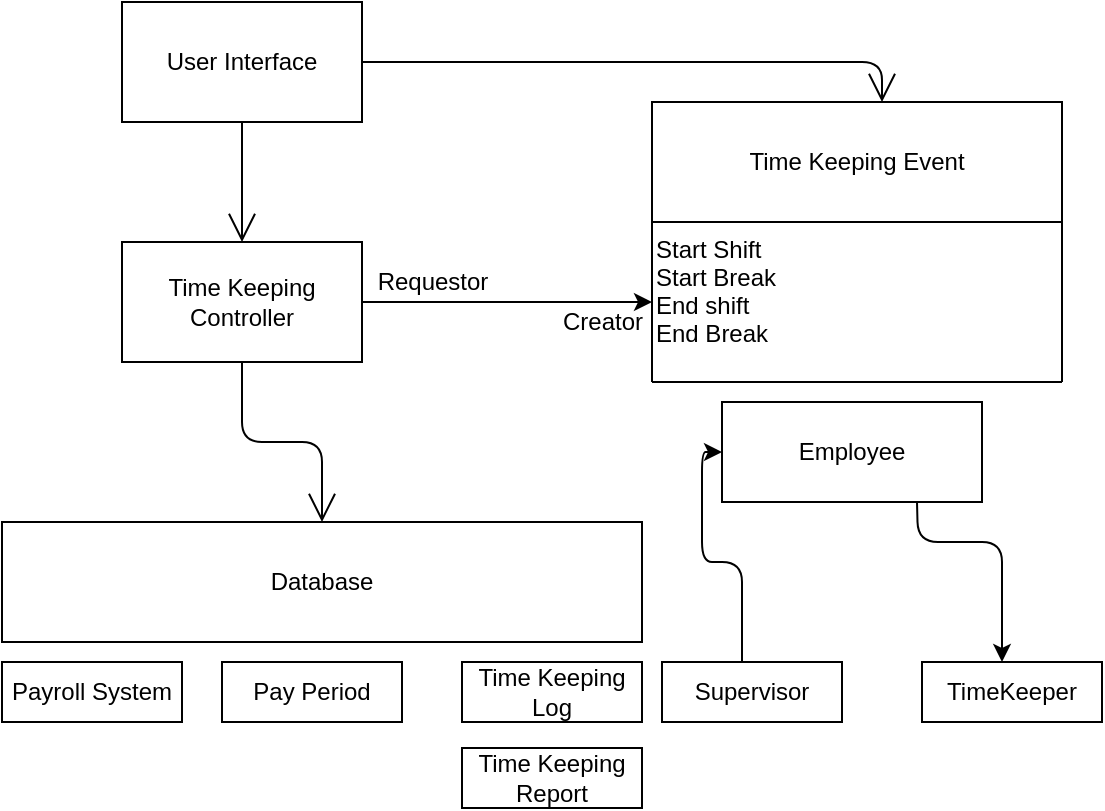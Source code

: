 <mxfile version="13.5.9" type="github">
  <diagram name="Page-1" id="e7e014a7-5840-1c2e-5031-d8a46d1fe8dd">
    <mxGraphModel dx="868" dy="401" grid="1" gridSize="10" guides="1" tooltips="1" connect="1" arrows="1" fold="1" page="1" pageScale="1" pageWidth="1169" pageHeight="826" background="#ffffff" math="0" shadow="0">
      <root>
        <mxCell id="0" />
        <mxCell id="1" parent="0" />
        <mxCell id="tegLDQ7x4PN-cwUTBF5U-41" value="User Interface" style="rounded=0;whiteSpace=wrap;html=1;" vertex="1" parent="1">
          <mxGeometry x="200" y="40" width="120" height="60" as="geometry" />
        </mxCell>
        <mxCell id="tegLDQ7x4PN-cwUTBF5U-42" value="Time Keeping Controller" style="rounded=0;whiteSpace=wrap;html=1;" vertex="1" parent="1">
          <mxGeometry x="200" y="160" width="120" height="60" as="geometry" />
        </mxCell>
        <mxCell id="tegLDQ7x4PN-cwUTBF5U-44" value="Time Keeping Event" style="rounded=0;whiteSpace=wrap;html=1;" vertex="1" parent="1">
          <mxGeometry x="465" y="90" width="205" height="60" as="geometry" />
        </mxCell>
        <mxCell id="tegLDQ7x4PN-cwUTBF5U-45" value="" style="endArrow=none;html=1;exitX=1;exitY=0.5;exitDx=0;exitDy=0;entryX=0.561;entryY=-0.033;entryDx=0;entryDy=0;entryPerimeter=0;" edge="1" parent="1" source="tegLDQ7x4PN-cwUTBF5U-41" target="tegLDQ7x4PN-cwUTBF5U-44">
          <mxGeometry width="50" height="50" relative="1" as="geometry">
            <mxPoint x="415" y="120" as="sourcePoint" />
            <mxPoint x="465" y="70" as="targetPoint" />
            <Array as="points">
              <mxPoint x="580" y="70" />
            </Array>
          </mxGeometry>
        </mxCell>
        <mxCell id="tegLDQ7x4PN-cwUTBF5U-46" value="Start Shift&#xa;Start Break&#xa;End shift&#xa;End Break" style="swimlane;fontStyle=0;align=left;verticalAlign=top;childLayout=stackLayout;horizontal=1;startSize=80;horizontalStack=0;resizeParent=1;resizeParentMax=0;resizeLast=0;collapsible=1;marginBottom=0;" vertex="1" parent="1">
          <mxGeometry x="465" y="150" width="205" height="80" as="geometry" />
        </mxCell>
        <mxCell id="tegLDQ7x4PN-cwUTBF5U-52" value="" style="endArrow=open;endFill=1;endSize=12;html=1;" edge="1" parent="1" target="tegLDQ7x4PN-cwUTBF5U-42">
          <mxGeometry width="160" relative="1" as="geometry">
            <mxPoint x="260" y="100" as="sourcePoint" />
            <mxPoint x="420" y="100" as="targetPoint" />
          </mxGeometry>
        </mxCell>
        <mxCell id="tegLDQ7x4PN-cwUTBF5U-53" value="" style="endArrow=open;endFill=1;endSize=12;html=1;" edge="1" parent="1">
          <mxGeometry width="160" relative="1" as="geometry">
            <mxPoint x="580" y="80" as="sourcePoint" />
            <mxPoint x="580" y="90" as="targetPoint" />
          </mxGeometry>
        </mxCell>
        <mxCell id="tegLDQ7x4PN-cwUTBF5U-54" value="" style="endArrow=open;endFill=1;endSize=12;html=1;exitX=0.5;exitY=1;exitDx=0;exitDy=0;" edge="1" parent="1" source="tegLDQ7x4PN-cwUTBF5U-42" target="tegLDQ7x4PN-cwUTBF5U-55">
          <mxGeometry width="160" relative="1" as="geometry">
            <mxPoint x="250" y="270" as="sourcePoint" />
            <mxPoint x="300" y="330" as="targetPoint" />
            <Array as="points">
              <mxPoint x="260" y="260" />
              <mxPoint x="300" y="260" />
            </Array>
          </mxGeometry>
        </mxCell>
        <mxCell id="tegLDQ7x4PN-cwUTBF5U-55" value="Database" style="rounded=0;whiteSpace=wrap;html=1;" vertex="1" parent="1">
          <mxGeometry x="140" y="300" width="320" height="60" as="geometry" />
        </mxCell>
        <mxCell id="tegLDQ7x4PN-cwUTBF5U-56" value="" style="endArrow=classic;html=1;entryX=0;entryY=0.5;entryDx=0;entryDy=0;" edge="1" parent="1" target="tegLDQ7x4PN-cwUTBF5U-46">
          <mxGeometry width="50" height="50" relative="1" as="geometry">
            <mxPoint x="320" y="190" as="sourcePoint" />
            <mxPoint x="370" y="140" as="targetPoint" />
          </mxGeometry>
        </mxCell>
        <mxCell id="tegLDQ7x4PN-cwUTBF5U-57" value="Requestor" style="text;html=1;align=center;verticalAlign=middle;resizable=0;points=[];autosize=1;" vertex="1" parent="1">
          <mxGeometry x="320" y="170" width="70" height="20" as="geometry" />
        </mxCell>
        <mxCell id="tegLDQ7x4PN-cwUTBF5U-58" value="Payroll System" style="rounded=0;whiteSpace=wrap;html=1;align=center;" vertex="1" parent="1">
          <mxGeometry x="140" y="370" width="90" height="30" as="geometry" />
        </mxCell>
        <mxCell id="tegLDQ7x4PN-cwUTBF5U-59" value="Pay Period&lt;span style=&quot;color: rgba(0 , 0 , 0 , 0) ; font-family: monospace ; font-size: 0px&quot;&gt;%3CmxGraphModel%3E%3Croot%3E%3CmxCell%20id%3D%220%22%2F%3E%3CmxCell%20id%3D%221%22%20parent%3D%220%22%2F%3E%3CmxCell%20id%3D%222%22%20value%3D%22Payroll%20System%22%20style%3D%22rounded%3D0%3BwhiteSpace%3Dwrap%3Bhtml%3D1%3Balign%3Dcenter%3B%22%20vertex%3D%221%22%20parent%3D%221%22%3E%3CmxGeometry%20x%3D%22140%22%20y%3D%22370%22%20width%3D%2290%22%20height%3D%2230%22%20as%3D%22geometry%22%2F%3E%3C%2FmxCell%3E%3C%2Froot%3E%3C%2FmxGraphModel%3E&lt;/span&gt;&lt;span style=&quot;color: rgba(0 , 0 , 0 , 0) ; font-family: monospace ; font-size: 0px&quot;&gt;%3CmxGraphModel%3E%3Croot%3E%3CmxCell%20id%3D%220%22%2F%3E%3CmxCell%20id%3D%221%22%20parent%3D%220%22%2F%3E%3CmxCell%20id%3D%222%22%20value%3D%22Payroll%20System%22%20style%3D%22rounded%3D0%3BwhiteSpace%3Dwrap%3Bhtml%3D1%3Balign%3Dcenter%3B%22%20vertex%3D%221%22%20parent%3D%221%22%3E%3CmxGeometry%20x%3D%22140%22%20y%3D%22370%22%20width%3D%2290%22%20height%3D%2230%22%20as%3D%22geometry%22%2F%3E%3C%2FmxCell%3E%3C%2Froot%3E%3C%2FmxGraphModel%3E&lt;/span&gt;" style="rounded=0;whiteSpace=wrap;html=1;align=center;" vertex="1" parent="1">
          <mxGeometry x="250" y="370" width="90" height="30" as="geometry" />
        </mxCell>
        <mxCell id="tegLDQ7x4PN-cwUTBF5U-60" value="Time Keeping Log" style="rounded=0;whiteSpace=wrap;html=1;align=center;" vertex="1" parent="1">
          <mxGeometry x="370" y="370" width="90" height="30" as="geometry" />
        </mxCell>
        <mxCell id="tegLDQ7x4PN-cwUTBF5U-61" value="Time Keeping Report" style="rounded=0;whiteSpace=wrap;html=1;align=center;" vertex="1" parent="1">
          <mxGeometry x="370" y="413" width="90" height="30" as="geometry" />
        </mxCell>
        <mxCell id="tegLDQ7x4PN-cwUTBF5U-62" value="Creator" style="text;html=1;align=center;verticalAlign=middle;resizable=0;points=[];autosize=1;" vertex="1" parent="1">
          <mxGeometry x="410" y="190" width="60" height="20" as="geometry" />
        </mxCell>
        <mxCell id="tegLDQ7x4PN-cwUTBF5U-63" value="Employee" style="rounded=0;whiteSpace=wrap;html=1;align=center;" vertex="1" parent="1">
          <mxGeometry x="500" y="240" width="130" height="50" as="geometry" />
        </mxCell>
        <mxCell id="tegLDQ7x4PN-cwUTBF5U-64" value="" style="endArrow=classic;html=1;entryX=0;entryY=0.5;entryDx=0;entryDy=0;" edge="1" parent="1" target="tegLDQ7x4PN-cwUTBF5U-63">
          <mxGeometry width="50" height="50" relative="1" as="geometry">
            <mxPoint x="510" y="370" as="sourcePoint" />
            <mxPoint x="520" y="250" as="targetPoint" />
            <Array as="points">
              <mxPoint x="510" y="320" />
              <mxPoint x="490" y="320" />
              <mxPoint x="490" y="265" />
            </Array>
          </mxGeometry>
        </mxCell>
        <mxCell id="tegLDQ7x4PN-cwUTBF5U-65" value="Supervisor" style="rounded=0;whiteSpace=wrap;html=1;align=center;" vertex="1" parent="1">
          <mxGeometry x="470" y="370" width="90" height="30" as="geometry" />
        </mxCell>
        <mxCell id="tegLDQ7x4PN-cwUTBF5U-66" value="" style="endArrow=classic;html=1;exitX=0.75;exitY=1;exitDx=0;exitDy=0;" edge="1" parent="1" source="tegLDQ7x4PN-cwUTBF5U-63">
          <mxGeometry width="50" height="50" relative="1" as="geometry">
            <mxPoint x="600" y="370" as="sourcePoint" />
            <mxPoint x="640" y="370" as="targetPoint" />
            <Array as="points">
              <mxPoint x="598" y="310" />
              <mxPoint x="640" y="310" />
            </Array>
          </mxGeometry>
        </mxCell>
        <mxCell id="tegLDQ7x4PN-cwUTBF5U-67" value="TimeKeeper" style="rounded=0;whiteSpace=wrap;html=1;align=center;" vertex="1" parent="1">
          <mxGeometry x="600" y="370" width="90" height="30" as="geometry" />
        </mxCell>
      </root>
    </mxGraphModel>
  </diagram>
</mxfile>

